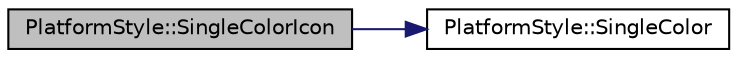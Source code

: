 digraph "PlatformStyle::SingleColorIcon"
{
  edge [fontname="Helvetica",fontsize="10",labelfontname="Helvetica",labelfontsize="10"];
  node [fontname="Helvetica",fontsize="10",shape=record];
  rankdir="LR";
  Node17 [label="PlatformStyle::SingleColorIcon",height=0.2,width=0.4,color="black", fillcolor="grey75", style="filled", fontcolor="black"];
  Node17 -> Node18 [color="midnightblue",fontsize="10",style="solid",fontname="Helvetica"];
  Node18 [label="PlatformStyle::SingleColor",height=0.2,width=0.4,color="black", fillcolor="white", style="filled",URL="$class_platform_style.html#a76949291f8dfc8b7a34f90cf119ed8e4"];
}
